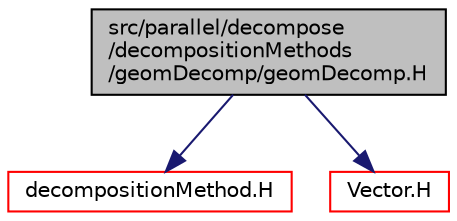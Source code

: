 digraph "src/parallel/decompose/decompositionMethods/geomDecomp/geomDecomp.H"
{
  bgcolor="transparent";
  edge [fontname="Helvetica",fontsize="10",labelfontname="Helvetica",labelfontsize="10"];
  node [fontname="Helvetica",fontsize="10",shape=record];
  Node0 [label="src/parallel/decompose\l/decompositionMethods\l/geomDecomp/geomDecomp.H",height=0.2,width=0.4,color="black", fillcolor="grey75", style="filled", fontcolor="black"];
  Node0 -> Node1 [color="midnightblue",fontsize="10",style="solid",fontname="Helvetica"];
  Node1 [label="decompositionMethod.H",height=0.2,width=0.4,color="red",URL="$a13883.html"];
  Node0 -> Node104 [color="midnightblue",fontsize="10",style="solid",fontname="Helvetica"];
  Node104 [label="Vector.H",height=0.2,width=0.4,color="red",URL="$a13697.html"];
}

